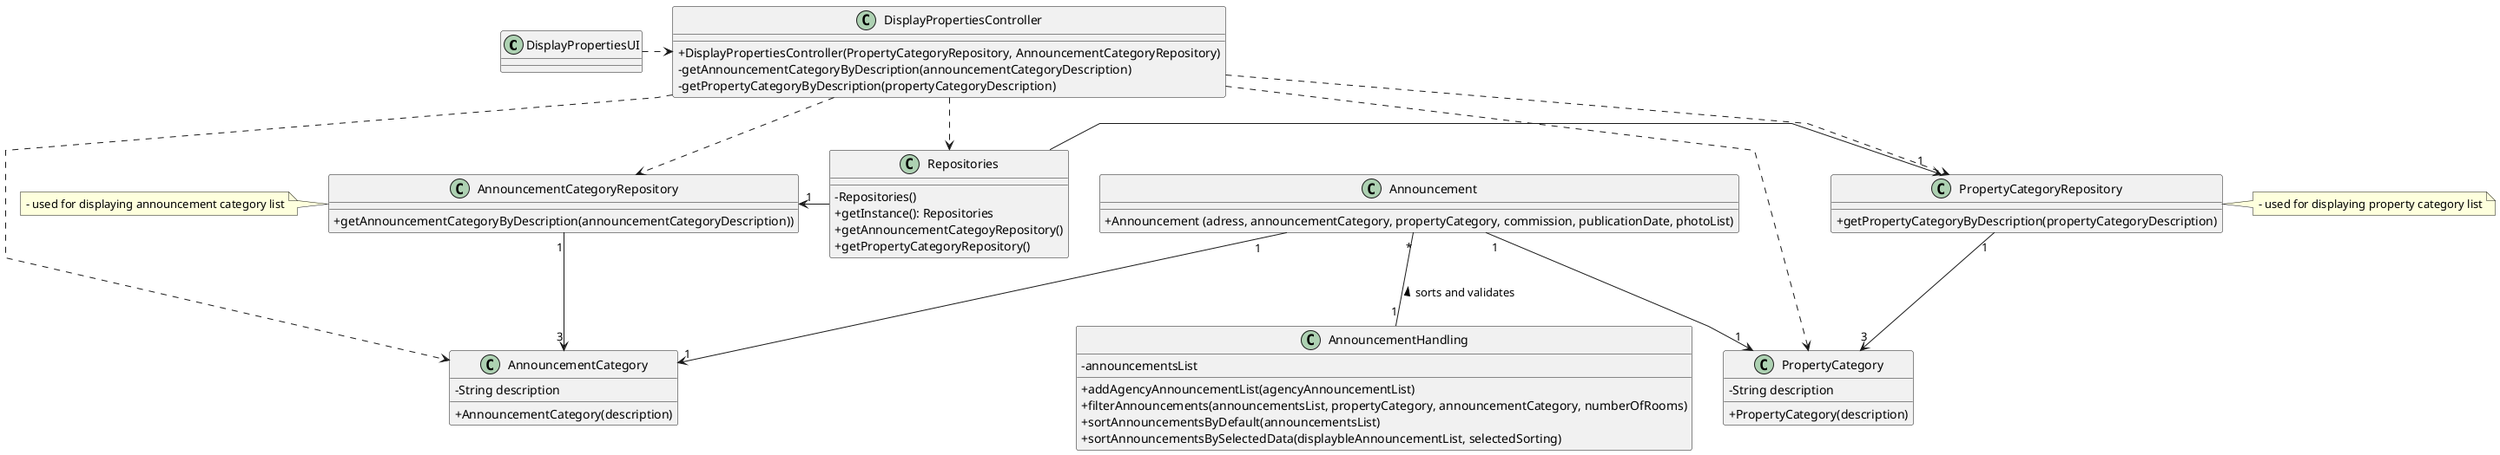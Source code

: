 @startuml

skinparam packageStyle rectangle
skinparam shadowing false
skinparam linetype polyline

skinparam classAttributeIconSize 0

class DisplayPropertiesUI {
}

class DisplayPropertiesController {
    + DisplayPropertiesController(PropertyCategoryRepository, AnnouncementCategoryRepository)
    - getAnnouncementCategoryByDescription(announcementCategoryDescription)
    - getPropertyCategoryByDescription(propertyCategoryDescription)
}

class Repositories {
    - Repositories()
    + getInstance(): Repositories
    + getAnnouncementCategoyRepository()
    + getPropertyCategoryRepository()
}

class AnnouncementCategory {
    - String description
    + AnnouncementCategory(description)
}

class PropertyCategory {
    - String description
    + PropertyCategory(description)
}

class AnnouncementCategoryRepository {
    +getAnnouncementCategoryByDescription(announcementCategoryDescription))
}

class PropertyCategoryRepository {
    +getPropertyCategoryByDescription(propertyCategoryDescription)
}

note left of AnnouncementCategoryRepository {
    - used for displaying announcement category list
}


note right of PropertyCategoryRepository {
    - used for displaying property category list
}

class AnnouncementHandling {
    - announcementsList
    + addAgencyAnnouncementList(agencyAnnouncementList)
    + filterAnnouncements(announcementsList, propertyCategory, announcementCategory, numberOfRooms)
    + sortAnnouncementsByDefault(announcementsList)
    + sortAnnouncementsBySelectedData(displaybleAnnouncementList, selectedSorting)
}

class Announcement {
    + Announcement (adress, announcementCategory, propertyCategory, commission, publicationDate, photoList)
}

DisplayPropertiesUI .> DisplayPropertiesController

DisplayPropertiesController ..> Repositories
DisplayPropertiesController ..> AnnouncementCategoryRepository
DisplayPropertiesController ..> PropertyCategoryRepository
DisplayPropertiesController ..> AnnouncementCategory
DisplayPropertiesController ..> PropertyCategory

AnnouncementCategoryRepository "1" --> "3" AnnouncementCategory
PropertyCategoryRepository "1" --> "3" PropertyCategory

AnnouncementCategoryRepository "1" <- Repositories
Repositories -> "1" PropertyCategoryRepository

Announcement "1" --> "1" AnnouncementCategory
Announcement "1" --> "1" PropertyCategory
Announcement "*" -- "1" AnnouncementHandling : < sorts and validates

@enduml